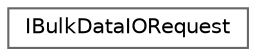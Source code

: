 digraph "Graphical Class Hierarchy"
{
 // INTERACTIVE_SVG=YES
 // LATEX_PDF_SIZE
  bgcolor="transparent";
  edge [fontname=Helvetica,fontsize=10,labelfontname=Helvetica,labelfontsize=10];
  node [fontname=Helvetica,fontsize=10,shape=box,height=0.2,width=0.4];
  rankdir="LR";
  Node0 [id="Node000000",label="IBulkDataIORequest",height=0.2,width=0.4,color="grey40", fillcolor="white", style="filled",URL="$d0/dab/classIBulkDataIORequest.html",tooltip="Represents an IO request from the BulkData streaming API."];
}
